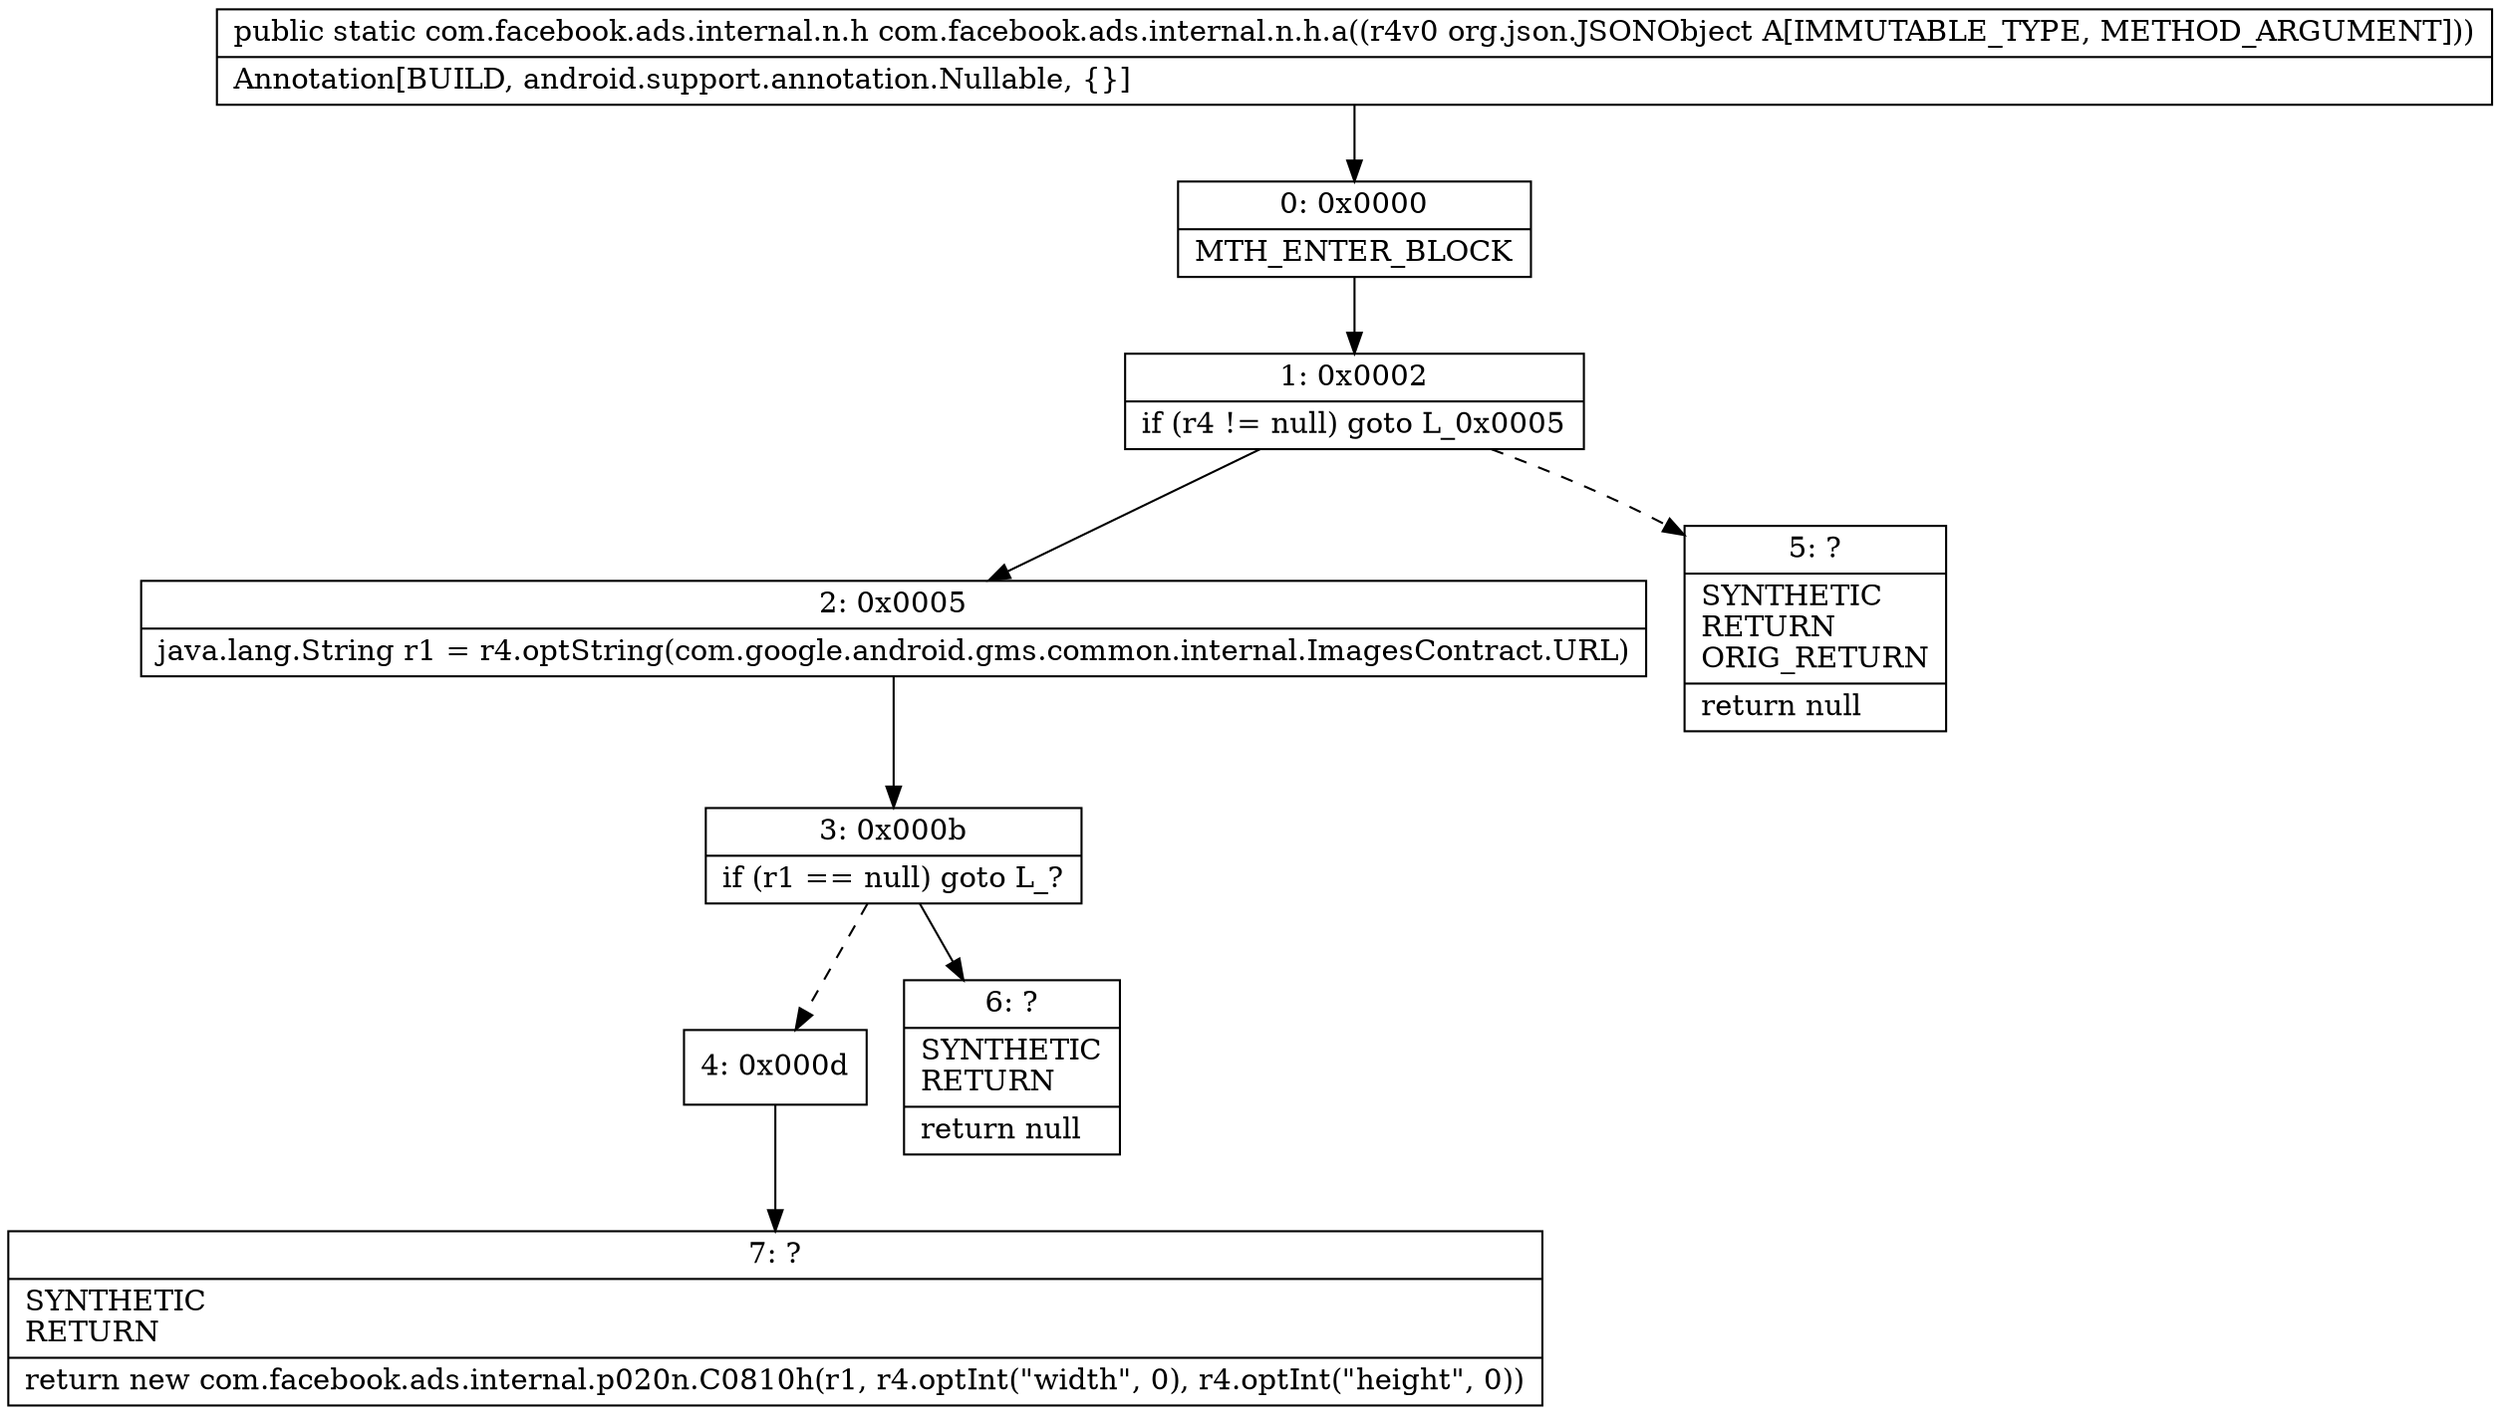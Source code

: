 digraph "CFG forcom.facebook.ads.internal.n.h.a(Lorg\/json\/JSONObject;)Lcom\/facebook\/ads\/internal\/n\/h;" {
Node_0 [shape=record,label="{0\:\ 0x0000|MTH_ENTER_BLOCK\l}"];
Node_1 [shape=record,label="{1\:\ 0x0002|if (r4 != null) goto L_0x0005\l}"];
Node_2 [shape=record,label="{2\:\ 0x0005|java.lang.String r1 = r4.optString(com.google.android.gms.common.internal.ImagesContract.URL)\l}"];
Node_3 [shape=record,label="{3\:\ 0x000b|if (r1 == null) goto L_?\l}"];
Node_4 [shape=record,label="{4\:\ 0x000d}"];
Node_5 [shape=record,label="{5\:\ ?|SYNTHETIC\lRETURN\lORIG_RETURN\l|return null\l}"];
Node_6 [shape=record,label="{6\:\ ?|SYNTHETIC\lRETURN\l|return null\l}"];
Node_7 [shape=record,label="{7\:\ ?|SYNTHETIC\lRETURN\l|return new com.facebook.ads.internal.p020n.C0810h(r1, r4.optInt(\"width\", 0), r4.optInt(\"height\", 0))\l}"];
MethodNode[shape=record,label="{public static com.facebook.ads.internal.n.h com.facebook.ads.internal.n.h.a((r4v0 org.json.JSONObject A[IMMUTABLE_TYPE, METHOD_ARGUMENT]))  | Annotation[BUILD, android.support.annotation.Nullable, \{\}]\l}"];
MethodNode -> Node_0;
Node_0 -> Node_1;
Node_1 -> Node_2;
Node_1 -> Node_5[style=dashed];
Node_2 -> Node_3;
Node_3 -> Node_4[style=dashed];
Node_3 -> Node_6;
Node_4 -> Node_7;
}

